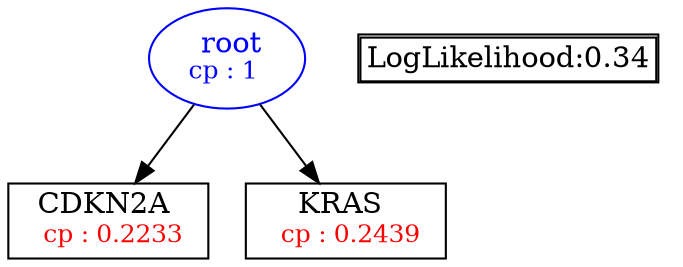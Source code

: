 digraph tree {
    "root" [label=<<font color='Blue'> root</font><br/><font color='Blue' POINT-SIZE='12'>cp : 1 </font>>, shape=oval, color=Blue];
    "S1" [label =<CDKN2A <br/> <font color='Red' POINT-SIZE='12'> cp : 0.2233 </font>>, shape=box];
    "S2" [label =<KRAS <br/> <font color='Red' POINT-SIZE='12'> cp : 0.2439 </font>>, shape=box];
    "root" -> "S1";
    "root" -> "S2";

    node[shape=plaintext]
    fontsize="10"
    struct1 [label=
    <<TABLE BORDER="1" CELLBORDER="1" CELLSPACING="0" >
    <TR><TD ALIGN="LEFT">LogLikelihood:0.34</TD></TR>
    </TABLE>>];

}
